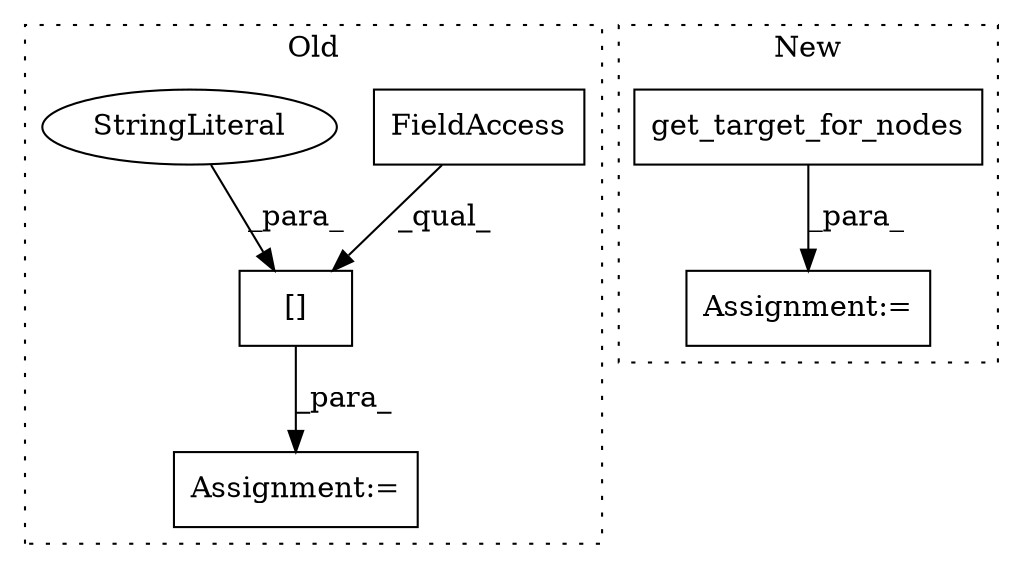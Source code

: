digraph G {
subgraph cluster0 {
1 [label="[]" a="2" s="14663,14689" l="23,1" shape="box"];
3 [label="FieldAccess" a="22" s="14663" l="22" shape="box"];
4 [label="Assignment:=" a="7" s="14662" l="1" shape="box"];
6 [label="StringLiteral" a="45" s="14686" l="3" shape="ellipse"];
label = "Old";
style="dotted";
}
subgraph cluster1 {
2 [label="get_target_for_nodes" a="32" s="14959,15000" l="21,1" shape="box"];
5 [label="Assignment:=" a="7" s="14955" l="1" shape="box"];
label = "New";
style="dotted";
}
1 -> 4 [label="_para_"];
2 -> 5 [label="_para_"];
3 -> 1 [label="_qual_"];
6 -> 1 [label="_para_"];
}